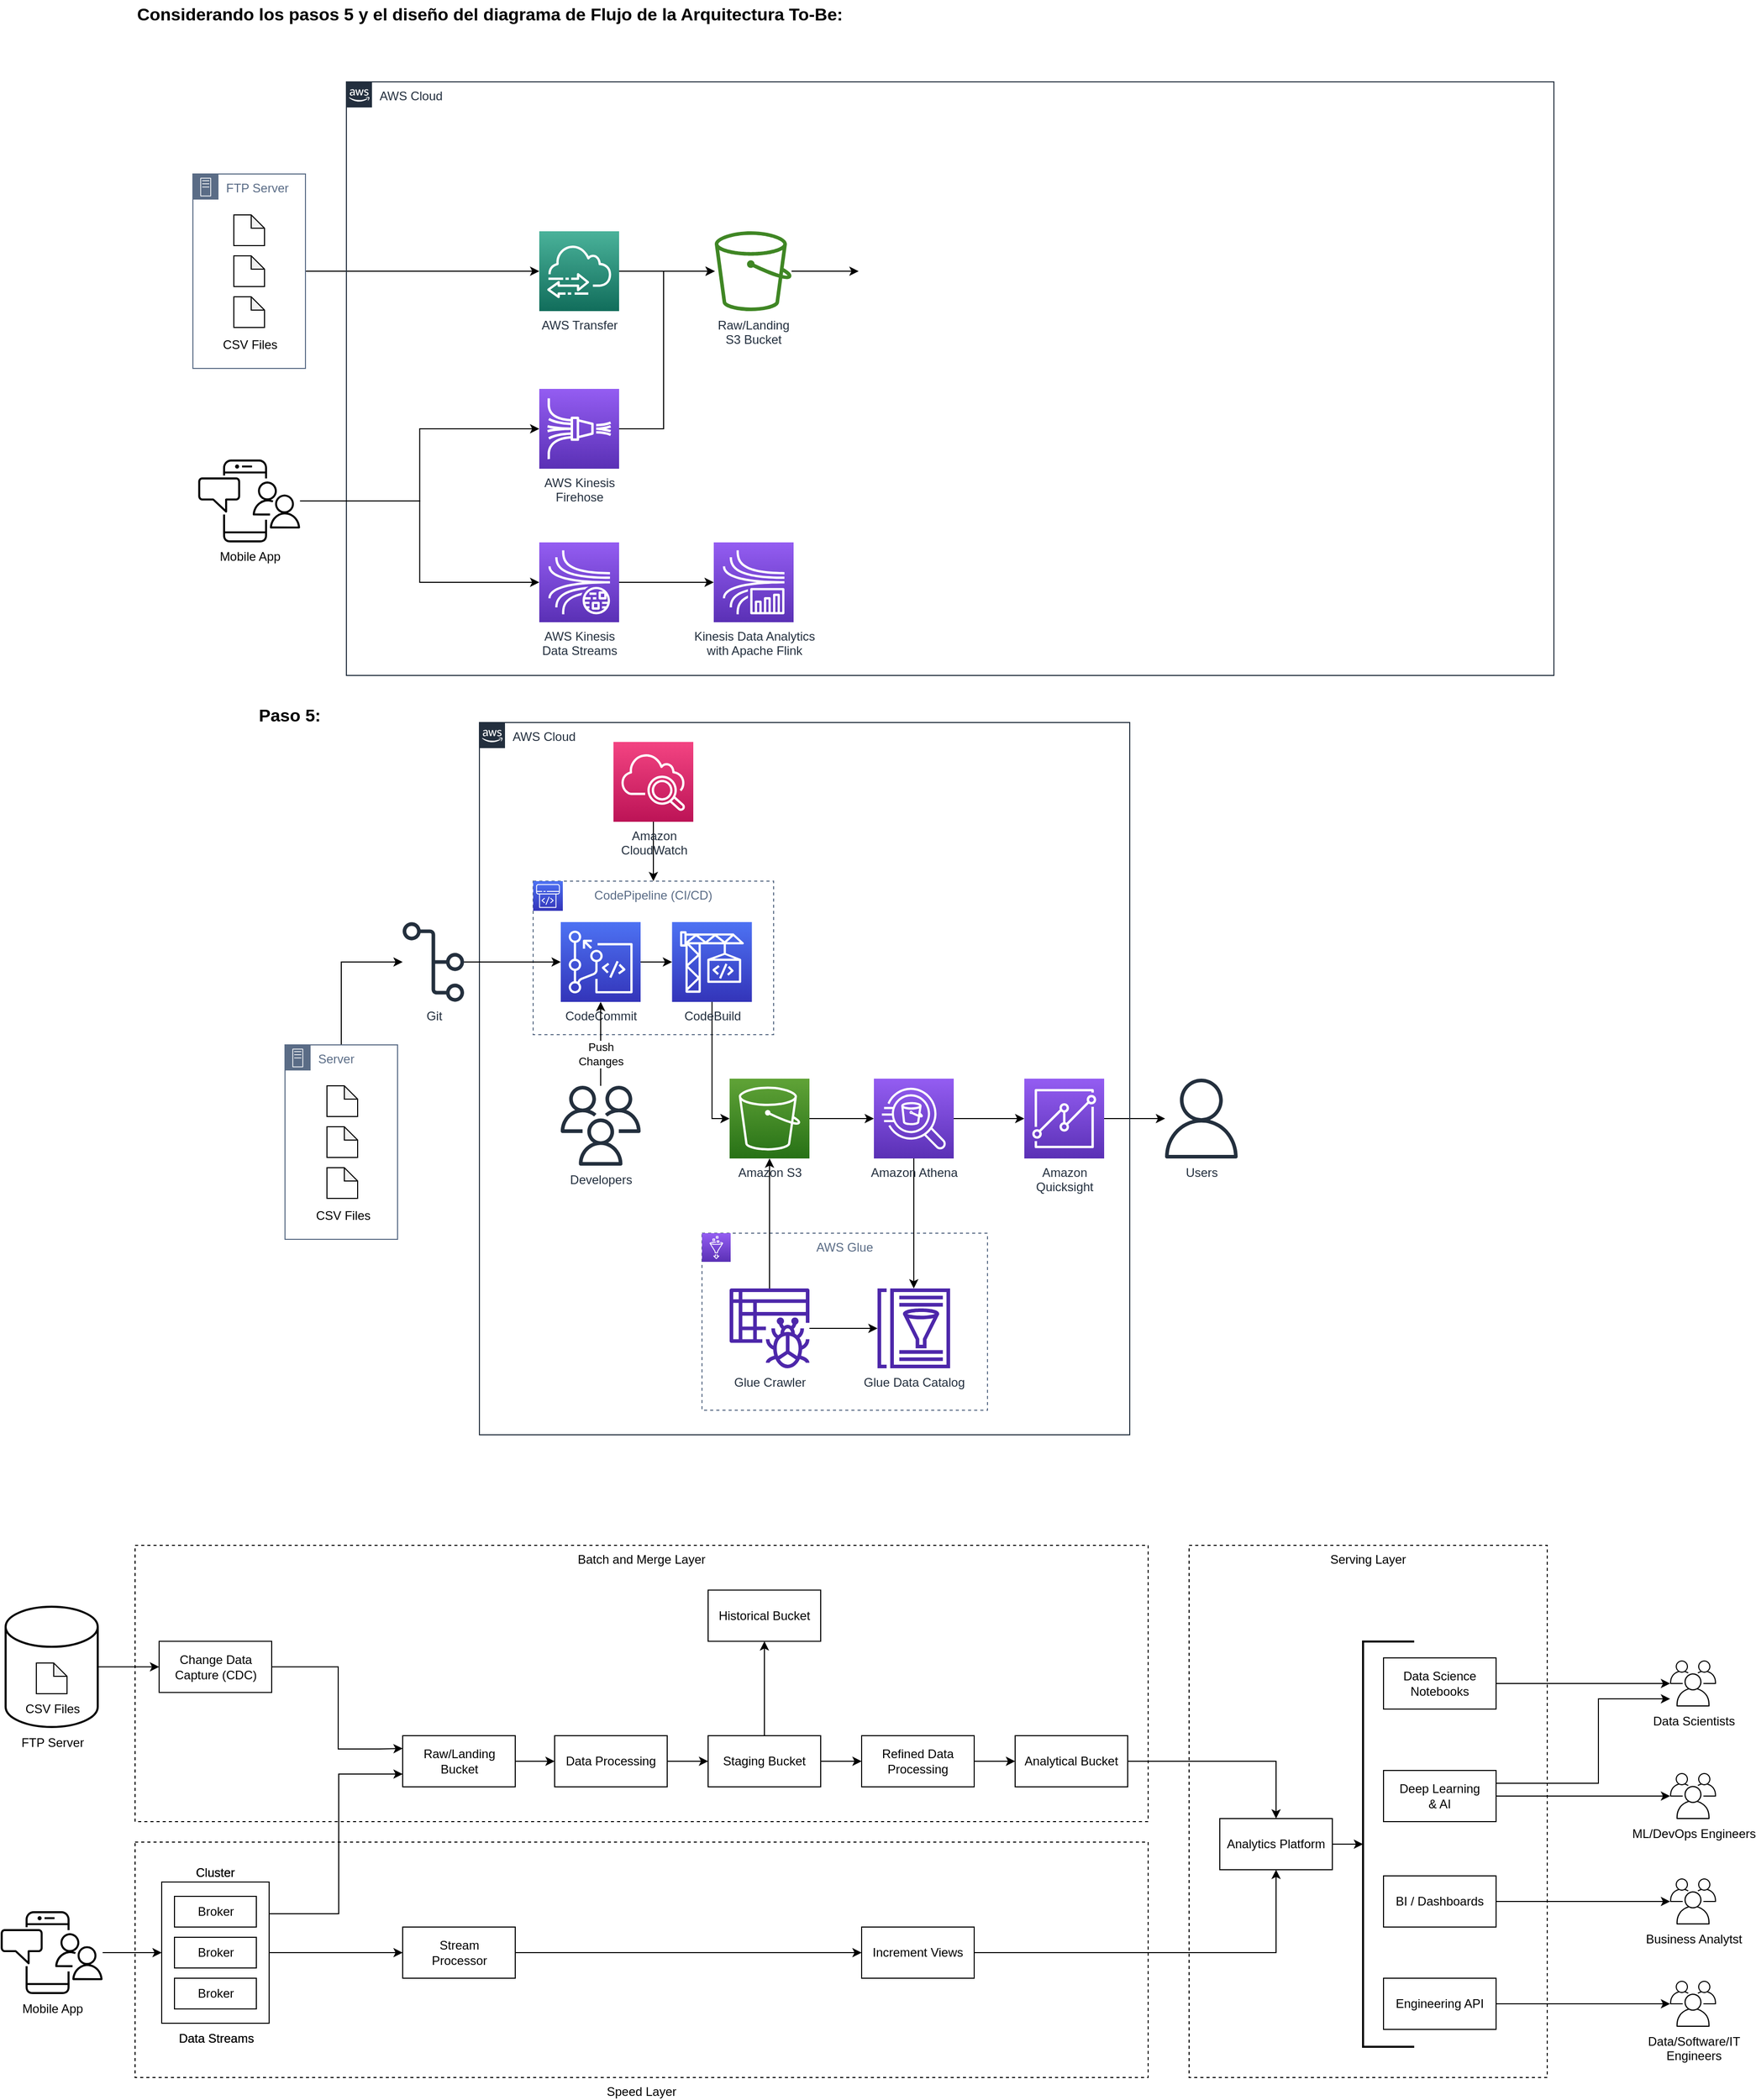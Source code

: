 <mxfile version="21.3.8" type="device">
  <diagram id="VjiHBbURuaKuqNiF4_2P" name="Page-1">
    <mxGraphModel dx="2074" dy="1596" grid="0" gridSize="10" guides="1" tooltips="1" connect="1" arrows="1" fold="1" page="0" pageScale="1" pageWidth="850" pageHeight="1100" math="0" shadow="0">
      <root>
        <mxCell id="0" />
        <mxCell id="1" parent="0" />
        <mxCell id="hySPJanrTj734puacxzn-197" value="AWS Glue" style="fillColor=none;strokeColor=#5A6C86;dashed=1;verticalAlign=top;fontStyle=0;fontColor=#5A6C86;whiteSpace=wrap;html=1;" vertex="1" parent="1">
          <mxGeometry x="554" y="505" width="279" height="173" as="geometry" />
        </mxCell>
        <mxCell id="hySPJanrTj734puacxzn-182" value="CodePipeline (CI/CD)" style="fillColor=none;strokeColor=#5A6C86;dashed=1;verticalAlign=top;fontStyle=0;fontColor=#5A6C86;whiteSpace=wrap;html=1;" vertex="1" parent="1">
          <mxGeometry x="389" y="161" width="235" height="150" as="geometry" />
        </mxCell>
        <mxCell id="hySPJanrTj734puacxzn-85" value="Batch and Merge Layer" style="fillColor=none;strokeColor=#000000;dashed=1;verticalAlign=top;fontStyle=0;fontColor=#000000;whiteSpace=wrap;html=1;" vertex="1" parent="1">
          <mxGeometry y="810" width="990" height="270" as="geometry" />
        </mxCell>
        <mxCell id="hySPJanrTj734puacxzn-19" style="edgeStyle=orthogonalEdgeStyle;rounded=0;orthogonalLoop=1;jettySize=auto;html=1;entryX=0;entryY=0.5;entryDx=0;entryDy=0;entryPerimeter=0;" edge="1" parent="1" source="hySPJanrTj734puacxzn-3" target="hySPJanrTj734puacxzn-18">
          <mxGeometry relative="1" as="geometry" />
        </mxCell>
        <mxCell id="hySPJanrTj734puacxzn-3" value="FTP Server" style="points=[[0,0],[0.25,0],[0.5,0],[0.75,0],[1,0],[1,0.25],[1,0.5],[1,0.75],[1,1],[0.75,1],[0.5,1],[0.25,1],[0,1],[0,0.75],[0,0.5],[0,0.25]];outlineConnect=0;gradientColor=none;html=1;whiteSpace=wrap;fontSize=12;fontStyle=0;container=1;pointerEvents=0;collapsible=0;recursiveResize=0;shape=mxgraph.aws4.group;grIcon=mxgraph.aws4.group_on_premise;strokeColor=#5A6C86;fillColor=none;verticalAlign=top;align=left;spacingLeft=30;fontColor=#5A6C86;dashed=0;" vertex="1" parent="1">
          <mxGeometry x="56.5" y="-530" width="110" height="190" as="geometry" />
        </mxCell>
        <mxCell id="hySPJanrTj734puacxzn-14" value="" style="shape=note;whiteSpace=wrap;html=1;backgroundOutline=1;darkOpacity=0.05;size=13;" vertex="1" parent="hySPJanrTj734puacxzn-3">
          <mxGeometry x="40" y="40" width="30" height="30" as="geometry" />
        </mxCell>
        <mxCell id="hySPJanrTj734puacxzn-15" value="" style="shape=note;whiteSpace=wrap;html=1;backgroundOutline=1;darkOpacity=0.05;size=13;" vertex="1" parent="hySPJanrTj734puacxzn-3">
          <mxGeometry x="40" y="80" width="30" height="30" as="geometry" />
        </mxCell>
        <mxCell id="hySPJanrTj734puacxzn-16" value="" style="shape=note;whiteSpace=wrap;html=1;backgroundOutline=1;darkOpacity=0.05;size=13;" vertex="1" parent="hySPJanrTj734puacxzn-3">
          <mxGeometry x="40" y="120" width="30" height="30" as="geometry" />
        </mxCell>
        <mxCell id="hySPJanrTj734puacxzn-17" value="CSV Files" style="text;html=1;align=center;verticalAlign=middle;resizable=0;points=[];autosize=1;strokeColor=none;fillColor=none;" vertex="1" parent="hySPJanrTj734puacxzn-3">
          <mxGeometry x="15" y="152" width="80" height="30" as="geometry" />
        </mxCell>
        <mxCell id="hySPJanrTj734puacxzn-21" value="AWS Cloud" style="points=[[0,0],[0.25,0],[0.5,0],[0.75,0],[1,0],[1,0.25],[1,0.5],[1,0.75],[1,1],[0.75,1],[0.5,1],[0.25,1],[0,1],[0,0.75],[0,0.5],[0,0.25]];outlineConnect=0;gradientColor=none;html=1;whiteSpace=wrap;fontSize=12;fontStyle=0;container=1;pointerEvents=0;collapsible=0;recursiveResize=0;shape=mxgraph.aws4.group;grIcon=mxgraph.aws4.group_aws_cloud_alt;strokeColor=#232F3E;fillColor=none;verticalAlign=top;align=left;spacingLeft=30;fontColor=#232F3E;dashed=0;" vertex="1" parent="1">
          <mxGeometry x="206.5" y="-620" width="1180" height="580" as="geometry" />
        </mxCell>
        <mxCell id="hySPJanrTj734puacxzn-143" style="edgeStyle=orthogonalEdgeStyle;rounded=0;orthogonalLoop=1;jettySize=auto;html=1;entryX=0;entryY=0.5;entryDx=0;entryDy=0;entryPerimeter=0;" edge="1" parent="hySPJanrTj734puacxzn-21" source="hySPJanrTj734puacxzn-134" target="hySPJanrTj734puacxzn-142">
          <mxGeometry relative="1" as="geometry" />
        </mxCell>
        <mxCell id="hySPJanrTj734puacxzn-134" value="AWS Kinesis&lt;br&gt;Data Streams" style="sketch=0;points=[[0,0,0],[0.25,0,0],[0.5,0,0],[0.75,0,0],[1,0,0],[0,1,0],[0.25,1,0],[0.5,1,0],[0.75,1,0],[1,1,0],[0,0.25,0],[0,0.5,0],[0,0.75,0],[1,0.25,0],[1,0.5,0],[1,0.75,0]];outlineConnect=0;fontColor=#232F3E;gradientColor=#945DF2;gradientDirection=north;fillColor=#5A30B5;strokeColor=#ffffff;dashed=0;verticalLabelPosition=bottom;verticalAlign=top;align=center;html=1;fontSize=12;fontStyle=0;aspect=fixed;shape=mxgraph.aws4.resourceIcon;resIcon=mxgraph.aws4.kinesis_data_streams;" vertex="1" parent="hySPJanrTj734puacxzn-21">
          <mxGeometry x="188.5" y="450" width="78" height="78" as="geometry" />
        </mxCell>
        <mxCell id="hySPJanrTj734puacxzn-139" value="AWS Kinesis&lt;br&gt;Firehose" style="sketch=0;points=[[0,0,0],[0.25,0,0],[0.5,0,0],[0.75,0,0],[1,0,0],[0,1,0],[0.25,1,0],[0.5,1,0],[0.75,1,0],[1,1,0],[0,0.25,0],[0,0.5,0],[0,0.75,0],[1,0.25,0],[1,0.5,0],[1,0.75,0]];outlineConnect=0;fontColor=#232F3E;gradientColor=#945DF2;gradientDirection=north;fillColor=#5A30B5;strokeColor=#ffffff;dashed=0;verticalLabelPosition=bottom;verticalAlign=top;align=center;html=1;fontSize=12;fontStyle=0;aspect=fixed;shape=mxgraph.aws4.resourceIcon;resIcon=mxgraph.aws4.kinesis_data_firehose;" vertex="1" parent="hySPJanrTj734puacxzn-21">
          <mxGeometry x="188.5" y="300" width="78" height="78" as="geometry" />
        </mxCell>
        <mxCell id="hySPJanrTj734puacxzn-9" value="Raw/Landing&lt;br&gt;S3 Bucket" style="sketch=0;outlineConnect=0;fontColor=#232F3E;gradientColor=none;fillColor=#3F8624;strokeColor=none;dashed=0;verticalLabelPosition=bottom;verticalAlign=top;align=center;html=1;fontSize=12;fontStyle=0;aspect=fixed;pointerEvents=1;shape=mxgraph.aws4.bucket;" vertex="1" parent="hySPJanrTj734puacxzn-21">
          <mxGeometry x="360" y="146" width="75" height="78" as="geometry" />
        </mxCell>
        <mxCell id="hySPJanrTj734puacxzn-141" style="edgeStyle=orthogonalEdgeStyle;rounded=0;orthogonalLoop=1;jettySize=auto;html=1;" edge="1" parent="hySPJanrTj734puacxzn-21" source="hySPJanrTj734puacxzn-139" target="hySPJanrTj734puacxzn-9">
          <mxGeometry relative="1" as="geometry">
            <Array as="points">
              <mxPoint x="310" y="339" />
              <mxPoint x="310" y="185" />
            </Array>
          </mxGeometry>
        </mxCell>
        <mxCell id="hySPJanrTj734puacxzn-20" style="edgeStyle=orthogonalEdgeStyle;rounded=0;orthogonalLoop=1;jettySize=auto;html=1;" edge="1" parent="hySPJanrTj734puacxzn-21" source="hySPJanrTj734puacxzn-18" target="hySPJanrTj734puacxzn-9">
          <mxGeometry relative="1" as="geometry" />
        </mxCell>
        <mxCell id="hySPJanrTj734puacxzn-18" value="AWS Transfer" style="sketch=0;points=[[0,0,0],[0.25,0,0],[0.5,0,0],[0.75,0,0],[1,0,0],[0,1,0],[0.25,1,0],[0.5,1,0],[0.75,1,0],[1,1,0],[0,0.25,0],[0,0.5,0],[0,0.75,0],[1,0.25,0],[1,0.5,0],[1,0.75,0]];outlineConnect=0;fontColor=#232F3E;gradientColor=#4AB29A;gradientDirection=north;fillColor=#116D5B;strokeColor=#ffffff;dashed=0;verticalLabelPosition=bottom;verticalAlign=top;align=center;html=1;fontSize=12;fontStyle=0;aspect=fixed;shape=mxgraph.aws4.resourceIcon;resIcon=mxgraph.aws4.datasync;" vertex="1" parent="hySPJanrTj734puacxzn-21">
          <mxGeometry x="188.5" y="146" width="78" height="78" as="geometry" />
        </mxCell>
        <mxCell id="hySPJanrTj734puacxzn-12" style="edgeStyle=orthogonalEdgeStyle;rounded=0;orthogonalLoop=1;jettySize=auto;html=1;" edge="1" parent="hySPJanrTj734puacxzn-21" source="hySPJanrTj734puacxzn-9">
          <mxGeometry relative="1" as="geometry">
            <mxPoint x="500.545" y="185" as="targetPoint" />
          </mxGeometry>
        </mxCell>
        <mxCell id="hySPJanrTj734puacxzn-142" value="Kinesis Data Analytics&lt;br&gt;with Apache Flink" style="sketch=0;points=[[0,0,0],[0.25,0,0],[0.5,0,0],[0.75,0,0],[1,0,0],[0,1,0],[0.25,1,0],[0.5,1,0],[0.75,1,0],[1,1,0],[0,0.25,0],[0,0.5,0],[0,0.75,0],[1,0.25,0],[1,0.5,0],[1,0.75,0]];outlineConnect=0;fontColor=#232F3E;gradientColor=#945DF2;gradientDirection=north;fillColor=#5A30B5;strokeColor=#ffffff;dashed=0;verticalLabelPosition=bottom;verticalAlign=top;align=center;html=1;fontSize=12;fontStyle=0;aspect=fixed;shape=mxgraph.aws4.resourceIcon;resIcon=mxgraph.aws4.kinesis_data_analytics;" vertex="1" parent="hySPJanrTj734puacxzn-21">
          <mxGeometry x="359" y="450" width="78" height="78" as="geometry" />
        </mxCell>
        <mxCell id="hySPJanrTj734puacxzn-64" style="edgeStyle=orthogonalEdgeStyle;rounded=0;orthogonalLoop=1;jettySize=auto;html=1;entryX=0;entryY=0.25;entryDx=0;entryDy=0;" edge="1" parent="1" source="hySPJanrTj734puacxzn-40" target="hySPJanrTj734puacxzn-43">
          <mxGeometry relative="1" as="geometry">
            <Array as="points">
              <mxPoint x="198.5" y="929" />
              <mxPoint x="198.5" y="1009" />
              <mxPoint x="238.5" y="1009" />
            </Array>
          </mxGeometry>
        </mxCell>
        <mxCell id="hySPJanrTj734puacxzn-40" value="Change Data Capture (CDC)" style="html=1;whiteSpace=wrap;" vertex="1" parent="1">
          <mxGeometry x="23.5" y="903.75" width="110" height="50" as="geometry" />
        </mxCell>
        <mxCell id="hySPJanrTj734puacxzn-78" style="edgeStyle=orthogonalEdgeStyle;rounded=0;orthogonalLoop=1;jettySize=auto;html=1;entryX=0;entryY=0.5;entryDx=0;entryDy=0;" edge="1" parent="1" source="hySPJanrTj734puacxzn-43" target="hySPJanrTj734puacxzn-77">
          <mxGeometry relative="1" as="geometry" />
        </mxCell>
        <mxCell id="hySPJanrTj734puacxzn-43" value="Raw/Landing&lt;br&gt;Bucket" style="html=1;whiteSpace=wrap;" vertex="1" parent="1">
          <mxGeometry x="261.5" y="996" width="110" height="50" as="geometry" />
        </mxCell>
        <mxCell id="hySPJanrTj734puacxzn-63" style="edgeStyle=orthogonalEdgeStyle;rounded=0;orthogonalLoop=1;jettySize=auto;html=1;entryX=0;entryY=0.5;entryDx=0;entryDy=0;" edge="1" parent="1" source="hySPJanrTj734puacxzn-45" target="hySPJanrTj734puacxzn-40">
          <mxGeometry relative="1" as="geometry" />
        </mxCell>
        <mxCell id="hySPJanrTj734puacxzn-45" value="" style="strokeWidth=2;html=1;shape=mxgraph.flowchart.database;whiteSpace=wrap;" vertex="1" parent="1">
          <mxGeometry x="-126.5" y="870" width="90" height="117.5" as="geometry" />
        </mxCell>
        <mxCell id="hySPJanrTj734puacxzn-47" value="FTP Server" style="text;html=1;align=center;verticalAlign=middle;resizable=0;points=[];autosize=1;strokeColor=none;fillColor=none;" vertex="1" parent="1">
          <mxGeometry x="-121.5" y="987.5" width="80" height="30" as="geometry" />
        </mxCell>
        <mxCell id="hySPJanrTj734puacxzn-48" value="" style="shape=note;whiteSpace=wrap;html=1;backgroundOutline=1;darkOpacity=0.05;size=13;" vertex="1" parent="1">
          <mxGeometry x="-96.5" y="925" width="30" height="30" as="geometry" />
        </mxCell>
        <mxCell id="hySPJanrTj734puacxzn-49" value="CSV Files" style="text;html=1;align=center;verticalAlign=middle;resizable=0;points=[];autosize=1;strokeColor=none;fillColor=none;" vertex="1" parent="1">
          <mxGeometry x="-121.5" y="955" width="80" height="30" as="geometry" />
        </mxCell>
        <mxCell id="hySPJanrTj734puacxzn-74" style="edgeStyle=orthogonalEdgeStyle;rounded=0;orthogonalLoop=1;jettySize=auto;html=1;entryX=0;entryY=0.75;entryDx=0;entryDy=0;exitX=1;exitY=0.25;exitDx=0;exitDy=0;" edge="1" parent="1" source="hySPJanrTj734puacxzn-72" target="hySPJanrTj734puacxzn-43">
          <mxGeometry relative="1" as="geometry">
            <Array as="points">
              <mxPoint x="131" y="1170" />
              <mxPoint x="199" y="1170" />
              <mxPoint x="199" y="1034" />
            </Array>
          </mxGeometry>
        </mxCell>
        <mxCell id="hySPJanrTj734puacxzn-72" value="Cluster" style="html=1;whiteSpace=wrap;labelPosition=center;verticalLabelPosition=top;align=center;verticalAlign=bottom;" vertex="1" parent="1">
          <mxGeometry x="26" y="1139" width="105" height="138" as="geometry" />
        </mxCell>
        <mxCell id="hySPJanrTj734puacxzn-69" value="Broker" style="html=1;whiteSpace=wrap;" vertex="1" parent="1">
          <mxGeometry x="38.5" y="1153" width="80" height="30" as="geometry" />
        </mxCell>
        <mxCell id="hySPJanrTj734puacxzn-70" value="Broker" style="html=1;whiteSpace=wrap;" vertex="1" parent="1">
          <mxGeometry x="38.5" y="1193" width="80" height="30" as="geometry" />
        </mxCell>
        <mxCell id="hySPJanrTj734puacxzn-71" value="Broker" style="html=1;whiteSpace=wrap;" vertex="1" parent="1">
          <mxGeometry x="38.5" y="1233" width="80" height="30" as="geometry" />
        </mxCell>
        <mxCell id="hySPJanrTj734puacxzn-75" value="Data Streams" style="text;html=1;align=center;verticalAlign=middle;resizable=0;points=[];autosize=1;strokeColor=none;fillColor=none;" vertex="1" parent="1">
          <mxGeometry x="28.5" y="1277" width="100" height="30" as="geometry" />
        </mxCell>
        <mxCell id="hySPJanrTj734puacxzn-86" value="Speed Layer" style="fillColor=none;strokeColor=#000000;dashed=1;verticalAlign=top;fontStyle=0;fontColor=#000000;whiteSpace=wrap;html=1;labelPosition=center;verticalLabelPosition=bottom;align=center;" vertex="1" parent="1">
          <mxGeometry y="1100" width="990" height="230" as="geometry" />
        </mxCell>
        <mxCell id="hySPJanrTj734puacxzn-99" style="edgeStyle=orthogonalEdgeStyle;rounded=0;orthogonalLoop=1;jettySize=auto;html=1;" edge="1" parent="1" source="hySPJanrTj734puacxzn-76" target="hySPJanrTj734puacxzn-98">
          <mxGeometry relative="1" as="geometry" />
        </mxCell>
        <mxCell id="hySPJanrTj734puacxzn-103" style="edgeStyle=orthogonalEdgeStyle;rounded=0;orthogonalLoop=1;jettySize=auto;html=1;" edge="1" parent="1" source="hySPJanrTj734puacxzn-76" target="hySPJanrTj734puacxzn-102">
          <mxGeometry relative="1" as="geometry" />
        </mxCell>
        <mxCell id="hySPJanrTj734puacxzn-76" value="Staging Bucket" style="html=1;whiteSpace=wrap;" vertex="1" parent="1">
          <mxGeometry x="560" y="996" width="110" height="50" as="geometry" />
        </mxCell>
        <mxCell id="hySPJanrTj734puacxzn-79" style="edgeStyle=orthogonalEdgeStyle;rounded=0;orthogonalLoop=1;jettySize=auto;html=1;" edge="1" parent="1" source="hySPJanrTj734puacxzn-77" target="hySPJanrTj734puacxzn-76">
          <mxGeometry relative="1" as="geometry" />
        </mxCell>
        <mxCell id="hySPJanrTj734puacxzn-77" value="Data Processing" style="html=1;whiteSpace=wrap;" vertex="1" parent="1">
          <mxGeometry x="410" y="996" width="110" height="50" as="geometry" />
        </mxCell>
        <mxCell id="hySPJanrTj734puacxzn-83" value="Data Scientists" style="sketch=0;outlineConnect=0;gradientColor=none;fontColor=#000000;strokeColor=none;fillColor=#000000;dashed=0;verticalLabelPosition=bottom;verticalAlign=top;align=center;html=1;fontSize=12;fontStyle=0;aspect=fixed;shape=mxgraph.aws4.illustration_users;pointerEvents=1" vertex="1" parent="1">
          <mxGeometry x="1500" y="922.5" width="45" height="45" as="geometry" />
        </mxCell>
        <mxCell id="hySPJanrTj734puacxzn-105" style="edgeStyle=orthogonalEdgeStyle;rounded=0;orthogonalLoop=1;jettySize=auto;html=1;entryX=0;entryY=0.5;entryDx=0;entryDy=0;" edge="1" parent="1" source="hySPJanrTj734puacxzn-88" target="hySPJanrTj734puacxzn-104">
          <mxGeometry relative="1" as="geometry" />
        </mxCell>
        <mxCell id="hySPJanrTj734puacxzn-88" value="Stream&lt;br&gt;Processor" style="html=1;whiteSpace=wrap;" vertex="1" parent="1">
          <mxGeometry x="261.5" y="1183" width="110" height="50" as="geometry" />
        </mxCell>
        <mxCell id="hySPJanrTj734puacxzn-73" style="edgeStyle=orthogonalEdgeStyle;rounded=0;orthogonalLoop=1;jettySize=auto;html=1;entryX=0;entryY=0.5;entryDx=0;entryDy=0;" edge="1" parent="1" source="hySPJanrTj734puacxzn-61" target="hySPJanrTj734puacxzn-72">
          <mxGeometry relative="1" as="geometry" />
        </mxCell>
        <mxCell id="hySPJanrTj734puacxzn-61" value="Mobile App" style="sketch=0;outlineConnect=0;gradientColor=none;fontColor=#000000;strokeColor=none;fillColor=#000000;dashed=0;verticalLabelPosition=bottom;verticalAlign=top;align=center;html=1;fontSize=12;fontStyle=0;aspect=fixed;shape=mxgraph.aws4.illustration_notification;pointerEvents=1" vertex="1" parent="1">
          <mxGeometry x="-131.5" y="1167.5" width="100" height="81" as="geometry" />
        </mxCell>
        <mxCell id="hySPJanrTj734puacxzn-94" style="edgeStyle=orthogonalEdgeStyle;rounded=0;orthogonalLoop=1;jettySize=auto;html=1;entryX=0;entryY=0.5;entryDx=0;entryDy=0;" edge="1" parent="1" source="hySPJanrTj734puacxzn-89" target="hySPJanrTj734puacxzn-88">
          <mxGeometry relative="1" as="geometry" />
        </mxCell>
        <mxCell id="hySPJanrTj734puacxzn-89" value="Cluster" style="html=1;whiteSpace=wrap;labelPosition=center;verticalLabelPosition=top;align=center;verticalAlign=bottom;" vertex="1" parent="1">
          <mxGeometry x="26" y="1139" width="105" height="138" as="geometry" />
        </mxCell>
        <mxCell id="hySPJanrTj734puacxzn-90" value="Broker" style="html=1;whiteSpace=wrap;" vertex="1" parent="1">
          <mxGeometry x="38.5" y="1193" width="80" height="30" as="geometry" />
        </mxCell>
        <mxCell id="hySPJanrTj734puacxzn-91" value="Broker" style="html=1;whiteSpace=wrap;" vertex="1" parent="1">
          <mxGeometry x="38.5" y="1153" width="80" height="30" as="geometry" />
        </mxCell>
        <mxCell id="hySPJanrTj734puacxzn-92" value="Broker" style="html=1;whiteSpace=wrap;" vertex="1" parent="1">
          <mxGeometry x="38.5" y="1233" width="80" height="30" as="geometry" />
        </mxCell>
        <mxCell id="hySPJanrTj734puacxzn-93" value="Data Streams" style="text;html=1;align=center;verticalAlign=middle;resizable=0;points=[];autosize=1;strokeColor=none;fillColor=none;" vertex="1" parent="1">
          <mxGeometry x="28.5" y="1277" width="100" height="30" as="geometry" />
        </mxCell>
        <mxCell id="hySPJanrTj734puacxzn-101" style="edgeStyle=orthogonalEdgeStyle;rounded=0;orthogonalLoop=1;jettySize=auto;html=1;entryX=0;entryY=0.5;entryDx=0;entryDy=0;" edge="1" parent="1" source="hySPJanrTj734puacxzn-98" target="hySPJanrTj734puacxzn-100">
          <mxGeometry relative="1" as="geometry" />
        </mxCell>
        <mxCell id="hySPJanrTj734puacxzn-98" value="Refined Data Processing" style="html=1;whiteSpace=wrap;" vertex="1" parent="1">
          <mxGeometry x="710" y="996" width="110" height="50" as="geometry" />
        </mxCell>
        <mxCell id="hySPJanrTj734puacxzn-107" style="edgeStyle=orthogonalEdgeStyle;rounded=0;orthogonalLoop=1;jettySize=auto;html=1;entryX=0.5;entryY=0;entryDx=0;entryDy=0;" edge="1" parent="1" source="hySPJanrTj734puacxzn-100" target="hySPJanrTj734puacxzn-106">
          <mxGeometry relative="1" as="geometry" />
        </mxCell>
        <mxCell id="hySPJanrTj734puacxzn-100" value="Analytical Bucket" style="html=1;whiteSpace=wrap;" vertex="1" parent="1">
          <mxGeometry x="860" y="996" width="110" height="50" as="geometry" />
        </mxCell>
        <mxCell id="hySPJanrTj734puacxzn-102" value="Historical Bucket" style="html=1;whiteSpace=wrap;" vertex="1" parent="1">
          <mxGeometry x="560" y="853.75" width="110" height="50" as="geometry" />
        </mxCell>
        <mxCell id="hySPJanrTj734puacxzn-108" style="edgeStyle=orthogonalEdgeStyle;rounded=0;orthogonalLoop=1;jettySize=auto;html=1;entryX=0.5;entryY=1;entryDx=0;entryDy=0;" edge="1" parent="1" source="hySPJanrTj734puacxzn-104" target="hySPJanrTj734puacxzn-106">
          <mxGeometry relative="1" as="geometry" />
        </mxCell>
        <mxCell id="hySPJanrTj734puacxzn-104" value="Increment Views" style="html=1;whiteSpace=wrap;" vertex="1" parent="1">
          <mxGeometry x="710" y="1183" width="110" height="50" as="geometry" />
        </mxCell>
        <mxCell id="hySPJanrTj734puacxzn-111" value="Serving Layer" style="fillColor=none;strokeColor=#000000;dashed=1;verticalAlign=top;fontStyle=0;fontColor=#000000;whiteSpace=wrap;html=1;" vertex="1" parent="1">
          <mxGeometry x="1030" y="810" width="350" height="520" as="geometry" />
        </mxCell>
        <mxCell id="hySPJanrTj734puacxzn-131" style="edgeStyle=orthogonalEdgeStyle;rounded=0;orthogonalLoop=1;jettySize=auto;html=1;entryX=0;entryY=0.5;entryDx=0;entryDy=0;entryPerimeter=0;" edge="1" parent="1" source="hySPJanrTj734puacxzn-106" target="hySPJanrTj734puacxzn-128">
          <mxGeometry relative="1" as="geometry" />
        </mxCell>
        <mxCell id="hySPJanrTj734puacxzn-106" value="Analytics Platform" style="html=1;whiteSpace=wrap;" vertex="1" parent="1">
          <mxGeometry x="1060" y="1077" width="110" height="50" as="geometry" />
        </mxCell>
        <mxCell id="hySPJanrTj734puacxzn-118" style="edgeStyle=orthogonalEdgeStyle;rounded=0;orthogonalLoop=1;jettySize=auto;html=1;" edge="1" parent="1" source="hySPJanrTj734puacxzn-112" target="hySPJanrTj734puacxzn-83">
          <mxGeometry relative="1" as="geometry" />
        </mxCell>
        <mxCell id="hySPJanrTj734puacxzn-112" value="Data Science&lt;br&gt;Notebooks" style="html=1;whiteSpace=wrap;" vertex="1" parent="1">
          <mxGeometry x="1220" y="920" width="110" height="50" as="geometry" />
        </mxCell>
        <mxCell id="hySPJanrTj734puacxzn-122" style="edgeStyle=orthogonalEdgeStyle;rounded=0;orthogonalLoop=1;jettySize=auto;html=1;" edge="1" parent="1" source="hySPJanrTj734puacxzn-113" target="hySPJanrTj734puacxzn-120">
          <mxGeometry relative="1" as="geometry" />
        </mxCell>
        <mxCell id="hySPJanrTj734puacxzn-113" value="BI / Dashboards" style="html=1;whiteSpace=wrap;" vertex="1" parent="1">
          <mxGeometry x="1220" y="1133" width="110" height="50" as="geometry" />
        </mxCell>
        <mxCell id="hySPJanrTj734puacxzn-123" style="edgeStyle=orthogonalEdgeStyle;rounded=0;orthogonalLoop=1;jettySize=auto;html=1;" edge="1" parent="1" source="hySPJanrTj734puacxzn-115" target="hySPJanrTj734puacxzn-121">
          <mxGeometry relative="1" as="geometry" />
        </mxCell>
        <mxCell id="hySPJanrTj734puacxzn-115" value="Engineering API" style="html=1;whiteSpace=wrap;" vertex="1" parent="1">
          <mxGeometry x="1220" y="1233" width="110" height="50" as="geometry" />
        </mxCell>
        <mxCell id="hySPJanrTj734puacxzn-125" style="edgeStyle=orthogonalEdgeStyle;rounded=0;orthogonalLoop=1;jettySize=auto;html=1;" edge="1" parent="1" source="hySPJanrTj734puacxzn-117" target="hySPJanrTj734puacxzn-124">
          <mxGeometry relative="1" as="geometry" />
        </mxCell>
        <mxCell id="hySPJanrTj734puacxzn-126" style="edgeStyle=orthogonalEdgeStyle;rounded=0;orthogonalLoop=1;jettySize=auto;html=1;exitX=1;exitY=0.25;exitDx=0;exitDy=0;" edge="1" parent="1" source="hySPJanrTj734puacxzn-117" target="hySPJanrTj734puacxzn-83">
          <mxGeometry relative="1" as="geometry">
            <Array as="points">
              <mxPoint x="1430" y="1043" />
              <mxPoint x="1430" y="960" />
            </Array>
          </mxGeometry>
        </mxCell>
        <mxCell id="hySPJanrTj734puacxzn-117" value="Deep Learning&lt;br&gt;&amp;amp; AI" style="html=1;whiteSpace=wrap;" vertex="1" parent="1">
          <mxGeometry x="1220" y="1030" width="110" height="50" as="geometry" />
        </mxCell>
        <mxCell id="hySPJanrTj734puacxzn-120" value="Business Analytst" style="sketch=0;outlineConnect=0;gradientColor=none;fontColor=#000000;strokeColor=none;fillColor=#000000;dashed=0;verticalLabelPosition=bottom;verticalAlign=top;align=center;html=1;fontSize=12;fontStyle=0;aspect=fixed;shape=mxgraph.aws4.illustration_users;pointerEvents=1" vertex="1" parent="1">
          <mxGeometry x="1500" y="1135.5" width="45" height="45" as="geometry" />
        </mxCell>
        <mxCell id="hySPJanrTj734puacxzn-121" value="Data/Software/IT&lt;br&gt;Engineers" style="sketch=0;outlineConnect=0;gradientColor=none;fontColor=#000000;strokeColor=none;fillColor=#000000;dashed=0;verticalLabelPosition=bottom;verticalAlign=top;align=center;html=1;fontSize=12;fontStyle=0;aspect=fixed;shape=mxgraph.aws4.illustration_users;pointerEvents=1" vertex="1" parent="1">
          <mxGeometry x="1500" y="1235.5" width="45" height="45" as="geometry" />
        </mxCell>
        <mxCell id="hySPJanrTj734puacxzn-124" value="ML/DevOps Engineers" style="sketch=0;outlineConnect=0;gradientColor=none;fontColor=#000000;strokeColor=none;fillColor=#000000;dashed=0;verticalLabelPosition=bottom;verticalAlign=top;align=center;html=1;fontSize=12;fontStyle=0;aspect=fixed;shape=mxgraph.aws4.illustration_users;pointerEvents=1" vertex="1" parent="1">
          <mxGeometry x="1500" y="1032.5" width="45" height="45" as="geometry" />
        </mxCell>
        <mxCell id="hySPJanrTj734puacxzn-128" value="" style="strokeWidth=2;html=1;shape=mxgraph.flowchart.annotation_1;align=left;pointerEvents=1;" vertex="1" parent="1">
          <mxGeometry x="1200" y="904" width="50" height="396" as="geometry" />
        </mxCell>
        <mxCell id="hySPJanrTj734puacxzn-132" value="Considerando los pasos 5 y el diseño del diagrama de Flujo de la Arquitectura To-Be:" style="text;html=1;align=left;verticalAlign=middle;resizable=0;points=[];autosize=1;strokeColor=none;fillColor=none;fontSize=17;fontStyle=1" vertex="1" parent="1">
          <mxGeometry y="-700" width="710" height="30" as="geometry" />
        </mxCell>
        <mxCell id="hySPJanrTj734puacxzn-135" style="edgeStyle=orthogonalEdgeStyle;rounded=0;orthogonalLoop=1;jettySize=auto;html=1;" edge="1" parent="1" source="hySPJanrTj734puacxzn-133" target="hySPJanrTj734puacxzn-134">
          <mxGeometry relative="1" as="geometry" />
        </mxCell>
        <mxCell id="hySPJanrTj734puacxzn-140" style="edgeStyle=orthogonalEdgeStyle;rounded=0;orthogonalLoop=1;jettySize=auto;html=1;entryX=0;entryY=0.5;entryDx=0;entryDy=0;entryPerimeter=0;" edge="1" parent="1" source="hySPJanrTj734puacxzn-133" target="hySPJanrTj734puacxzn-139">
          <mxGeometry relative="1" as="geometry" />
        </mxCell>
        <mxCell id="hySPJanrTj734puacxzn-133" value="Mobile App" style="sketch=0;outlineConnect=0;gradientColor=none;fontColor=#000000;strokeColor=none;fillColor=#000000;dashed=0;verticalLabelPosition=bottom;verticalAlign=top;align=center;html=1;fontSize=12;fontStyle=0;aspect=fixed;shape=mxgraph.aws4.illustration_notification;pointerEvents=1" vertex="1" parent="1">
          <mxGeometry x="61.5" y="-251" width="100" height="81" as="geometry" />
        </mxCell>
        <mxCell id="hySPJanrTj734puacxzn-158" value="Paso 5:" style="text;html=1;align=left;verticalAlign=middle;resizable=0;points=[];autosize=1;strokeColor=none;fillColor=none;fontSize=17;fontStyle=1" vertex="1" parent="1">
          <mxGeometry x="118.5" y="-15" width="80" height="30" as="geometry" />
        </mxCell>
        <mxCell id="hySPJanrTj734puacxzn-196" style="edgeStyle=orthogonalEdgeStyle;rounded=0;orthogonalLoop=1;jettySize=auto;html=1;" edge="1" parent="1" source="hySPJanrTj734puacxzn-159" target="hySPJanrTj734puacxzn-193">
          <mxGeometry relative="1" as="geometry">
            <Array as="points">
              <mxPoint x="202" y="240" />
            </Array>
          </mxGeometry>
        </mxCell>
        <mxCell id="hySPJanrTj734puacxzn-159" value="Server" style="points=[[0,0],[0.25,0],[0.5,0],[0.75,0],[1,0],[1,0.25],[1,0.5],[1,0.75],[1,1],[0.75,1],[0.5,1],[0.25,1],[0,1],[0,0.75],[0,0.5],[0,0.25]];outlineConnect=0;gradientColor=none;html=1;whiteSpace=wrap;fontSize=12;fontStyle=0;container=1;pointerEvents=0;collapsible=0;recursiveResize=0;shape=mxgraph.aws4.group;grIcon=mxgraph.aws4.group_on_premise;strokeColor=#5A6C86;fillColor=none;verticalAlign=top;align=left;spacingLeft=30;fontColor=#5A6C86;dashed=0;" vertex="1" parent="1">
          <mxGeometry x="146.5" y="321" width="110" height="190" as="geometry" />
        </mxCell>
        <mxCell id="hySPJanrTj734puacxzn-160" value="" style="shape=note;whiteSpace=wrap;html=1;backgroundOutline=1;darkOpacity=0.05;size=13;" vertex="1" parent="hySPJanrTj734puacxzn-159">
          <mxGeometry x="41" y="40" width="30" height="30" as="geometry" />
        </mxCell>
        <mxCell id="hySPJanrTj734puacxzn-161" value="" style="shape=note;whiteSpace=wrap;html=1;backgroundOutline=1;darkOpacity=0.05;size=13;" vertex="1" parent="hySPJanrTj734puacxzn-159">
          <mxGeometry x="41" y="80" width="30" height="30" as="geometry" />
        </mxCell>
        <mxCell id="hySPJanrTj734puacxzn-162" value="" style="shape=note;whiteSpace=wrap;html=1;backgroundOutline=1;darkOpacity=0.05;size=13;" vertex="1" parent="hySPJanrTj734puacxzn-159">
          <mxGeometry x="41" y="120" width="30" height="30" as="geometry" />
        </mxCell>
        <mxCell id="hySPJanrTj734puacxzn-163" value="CSV Files" style="text;html=1;align=center;verticalAlign=middle;resizable=0;points=[];autosize=1;strokeColor=none;fillColor=none;" vertex="1" parent="hySPJanrTj734puacxzn-159">
          <mxGeometry x="16" y="152" width="80" height="30" as="geometry" />
        </mxCell>
        <mxCell id="hySPJanrTj734puacxzn-164" value="" style="sketch=0;points=[[0,0,0],[0.25,0,0],[0.5,0,0],[0.75,0,0],[1,0,0],[0,1,0],[0.25,1,0],[0.5,1,0],[0.75,1,0],[1,1,0],[0,0.25,0],[0,0.5,0],[0,0.75,0],[1,0.25,0],[1,0.5,0],[1,0.75,0]];outlineConnect=0;fontColor=#232F3E;gradientColor=#945DF2;gradientDirection=north;fillColor=#5A30B5;strokeColor=#ffffff;dashed=0;verticalLabelPosition=bottom;verticalAlign=top;align=center;html=1;fontSize=12;fontStyle=0;aspect=fixed;shape=mxgraph.aws4.resourceIcon;resIcon=mxgraph.aws4.glue;" vertex="1" parent="1">
          <mxGeometry x="554" y="505" width="28" height="28" as="geometry" />
        </mxCell>
        <mxCell id="hySPJanrTj734puacxzn-204" style="edgeStyle=orthogonalEdgeStyle;rounded=0;orthogonalLoop=1;jettySize=auto;html=1;entryX=0.5;entryY=1;entryDx=0;entryDy=0;entryPerimeter=0;" edge="1" parent="1" source="hySPJanrTj734puacxzn-165" target="hySPJanrTj734puacxzn-174">
          <mxGeometry relative="1" as="geometry" />
        </mxCell>
        <mxCell id="hySPJanrTj734puacxzn-205" style="edgeStyle=orthogonalEdgeStyle;rounded=0;orthogonalLoop=1;jettySize=auto;html=1;" edge="1" parent="1" source="hySPJanrTj734puacxzn-165" target="hySPJanrTj734puacxzn-202">
          <mxGeometry relative="1" as="geometry" />
        </mxCell>
        <mxCell id="hySPJanrTj734puacxzn-165" value="Glue Crawler" style="sketch=0;outlineConnect=0;fontColor=#232F3E;gradientColor=none;fillColor=#4D27AA;strokeColor=none;dashed=0;verticalLabelPosition=bottom;verticalAlign=top;align=center;html=1;fontSize=12;fontStyle=0;aspect=fixed;pointerEvents=1;shape=mxgraph.aws4.glue_crawlers;" vertex="1" parent="1">
          <mxGeometry x="581" y="559" width="78" height="78" as="geometry" />
        </mxCell>
        <mxCell id="hySPJanrTj734puacxzn-200" style="edgeStyle=orthogonalEdgeStyle;rounded=0;orthogonalLoop=1;jettySize=auto;html=1;entryX=0;entryY=0.5;entryDx=0;entryDy=0;entryPerimeter=0;" edge="1" parent="1" source="hySPJanrTj734puacxzn-174" target="hySPJanrTj734puacxzn-199">
          <mxGeometry relative="1" as="geometry" />
        </mxCell>
        <mxCell id="hySPJanrTj734puacxzn-174" value="Amazon S3" style="sketch=0;points=[[0,0,0],[0.25,0,0],[0.5,0,0],[0.75,0,0],[1,0,0],[0,1,0],[0.25,1,0],[0.5,1,0],[0.75,1,0],[1,1,0],[0,0.25,0],[0,0.5,0],[0,0.75,0],[1,0.25,0],[1,0.5,0],[1,0.75,0]];outlineConnect=0;fontColor=#232F3E;gradientColor=#60A337;gradientDirection=north;fillColor=#277116;strokeColor=#ffffff;dashed=0;verticalLabelPosition=bottom;verticalAlign=top;align=center;html=1;fontSize=12;fontStyle=0;aspect=fixed;shape=mxgraph.aws4.resourceIcon;resIcon=mxgraph.aws4.s3;" vertex="1" parent="1">
          <mxGeometry x="581" y="354" width="78" height="78" as="geometry" />
        </mxCell>
        <mxCell id="hySPJanrTj734puacxzn-208" style="edgeStyle=orthogonalEdgeStyle;rounded=0;orthogonalLoop=1;jettySize=auto;html=1;" edge="1" parent="1" source="hySPJanrTj734puacxzn-180" target="hySPJanrTj734puacxzn-207">
          <mxGeometry relative="1" as="geometry" />
        </mxCell>
        <mxCell id="hySPJanrTj734puacxzn-180" value="Amazon&lt;br&gt;Quicksight" style="sketch=0;points=[[0,0,0],[0.25,0,0],[0.5,0,0],[0.75,0,0],[1,0,0],[0,1,0],[0.25,1,0],[0.5,1,0],[0.75,1,0],[1,1,0],[0,0.25,0],[0,0.5,0],[0,0.75,0],[1,0.25,0],[1,0.5,0],[1,0.75,0]];outlineConnect=0;fontColor=#232F3E;gradientColor=#945DF2;gradientDirection=north;fillColor=#5A30B5;strokeColor=#ffffff;dashed=0;verticalLabelPosition=bottom;verticalAlign=top;align=center;html=1;fontSize=12;fontStyle=0;aspect=fixed;shape=mxgraph.aws4.resourceIcon;resIcon=mxgraph.aws4.quicksight;" vertex="1" parent="1">
          <mxGeometry x="869" y="354" width="78" height="78" as="geometry" />
        </mxCell>
        <mxCell id="hySPJanrTj734puacxzn-185" value="AWS Cloud" style="points=[[0,0],[0.25,0],[0.5,0],[0.75,0],[1,0],[1,0.25],[1,0.5],[1,0.75],[1,1],[0.75,1],[0.5,1],[0.25,1],[0,1],[0,0.75],[0,0.5],[0,0.25]];outlineConnect=0;gradientColor=none;html=1;whiteSpace=wrap;fontSize=12;fontStyle=0;container=0;pointerEvents=0;collapsible=0;recursiveResize=0;shape=mxgraph.aws4.group;grIcon=mxgraph.aws4.group_aws_cloud_alt;strokeColor=#232F3E;fillColor=none;verticalAlign=top;align=left;spacingLeft=30;fontColor=#232F3E;dashed=0;" vertex="1" parent="1">
          <mxGeometry x="336.5" y="6" width="635.5" height="696" as="geometry" />
        </mxCell>
        <mxCell id="hySPJanrTj734puacxzn-190" value="" style="sketch=0;points=[[0,0,0],[0.25,0,0],[0.5,0,0],[0.75,0,0],[1,0,0],[0,1,0],[0.25,1,0],[0.5,1,0],[0.75,1,0],[1,1,0],[0,0.25,0],[0,0.5,0],[0,0.75,0],[1,0.25,0],[1,0.5,0],[1,0.75,0]];outlineConnect=0;fontColor=#232F3E;gradientColor=#4D72F3;gradientDirection=north;fillColor=#3334B9;strokeColor=#ffffff;dashed=0;verticalLabelPosition=bottom;verticalAlign=top;align=center;html=1;fontSize=12;fontStyle=0;aspect=fixed;shape=mxgraph.aws4.resourceIcon;resIcon=mxgraph.aws4.codepipeline;" vertex="1" parent="1">
          <mxGeometry x="389" y="161" width="29" height="29" as="geometry" />
        </mxCell>
        <mxCell id="hySPJanrTj734puacxzn-186" value="Developers" style="sketch=0;outlineConnect=0;fontColor=#232F3E;gradientColor=none;fillColor=#232F3D;strokeColor=none;dashed=0;verticalLabelPosition=bottom;verticalAlign=top;align=center;html=1;fontSize=12;fontStyle=0;aspect=fixed;pointerEvents=1;shape=mxgraph.aws4.users;" vertex="1" parent="1">
          <mxGeometry x="416" y="361" width="78" height="78" as="geometry" />
        </mxCell>
        <mxCell id="hySPJanrTj734puacxzn-213" style="edgeStyle=orthogonalEdgeStyle;rounded=0;orthogonalLoop=1;jettySize=auto;html=1;entryX=0;entryY=0.5;entryDx=0;entryDy=0;entryPerimeter=0;" edge="1" parent="1" source="hySPJanrTj734puacxzn-168" target="hySPJanrTj734puacxzn-174">
          <mxGeometry relative="1" as="geometry">
            <Array as="points">
              <mxPoint x="564" y="393" />
            </Array>
          </mxGeometry>
        </mxCell>
        <mxCell id="hySPJanrTj734puacxzn-168" value="CodeBuild" style="sketch=0;points=[[0,0,0],[0.25,0,0],[0.5,0,0],[0.75,0,0],[1,0,0],[0,1,0],[0.25,1,0],[0.5,1,0],[0.75,1,0],[1,1,0],[0,0.25,0],[0,0.5,0],[0,0.75,0],[1,0.25,0],[1,0.5,0],[1,0.75,0]];outlineConnect=0;fontColor=#232F3E;gradientColor=#4D72F3;gradientDirection=north;fillColor=#3334B9;strokeColor=#ffffff;dashed=0;verticalLabelPosition=bottom;verticalAlign=top;align=center;html=1;fontSize=12;fontStyle=0;aspect=fixed;shape=mxgraph.aws4.resourceIcon;resIcon=mxgraph.aws4.codebuild;" vertex="1" parent="1">
          <mxGeometry x="524.75" y="201" width="78" height="78" as="geometry" />
        </mxCell>
        <mxCell id="hySPJanrTj734puacxzn-195" style="edgeStyle=orthogonalEdgeStyle;rounded=0;orthogonalLoop=1;jettySize=auto;html=1;" edge="1" parent="1" source="hySPJanrTj734puacxzn-193" target="hySPJanrTj734puacxzn-166">
          <mxGeometry relative="1" as="geometry" />
        </mxCell>
        <mxCell id="hySPJanrTj734puacxzn-193" value="Git" style="sketch=0;outlineConnect=0;fontColor=#232F3E;gradientColor=none;fillColor=#232F3D;strokeColor=none;dashed=0;verticalLabelPosition=bottom;verticalAlign=top;align=center;html=1;fontSize=12;fontStyle=0;aspect=fixed;pointerEvents=1;shape=mxgraph.aws4.git_repository;" vertex="1" parent="1">
          <mxGeometry x="261.5" y="201" width="60" height="78" as="geometry" />
        </mxCell>
        <mxCell id="hySPJanrTj734puacxzn-166" value="CodeCommit" style="sketch=0;points=[[0,0,0],[0.25,0,0],[0.5,0,0],[0.75,0,0],[1,0,0],[0,1,0],[0.25,1,0],[0.5,1,0],[0.75,1,0],[1,1,0],[0,0.25,0],[0,0.5,0],[0,0.75,0],[1,0.25,0],[1,0.5,0],[1,0.75,0]];outlineConnect=0;fontColor=#232F3E;gradientColor=#4D72F3;gradientDirection=north;fillColor=#3334B9;strokeColor=#ffffff;dashed=0;verticalLabelPosition=bottom;verticalAlign=top;align=center;html=1;fontSize=12;fontStyle=0;aspect=fixed;shape=mxgraph.aws4.resourceIcon;resIcon=mxgraph.aws4.codecommit;" vertex="1" parent="1">
          <mxGeometry x="416" y="201" width="78" height="78" as="geometry" />
        </mxCell>
        <mxCell id="hySPJanrTj734puacxzn-188" style="edgeStyle=orthogonalEdgeStyle;rounded=0;orthogonalLoop=1;jettySize=auto;html=1;entryX=0.5;entryY=1;entryDx=0;entryDy=0;entryPerimeter=0;" edge="1" parent="1" source="hySPJanrTj734puacxzn-186" target="hySPJanrTj734puacxzn-166">
          <mxGeometry relative="1" as="geometry" />
        </mxCell>
        <mxCell id="hySPJanrTj734puacxzn-189" value="Push&lt;br&gt;Changes" style="edgeLabel;html=1;align=center;verticalAlign=middle;resizable=0;points=[];" vertex="1" connectable="0" parent="hySPJanrTj734puacxzn-188">
          <mxGeometry x="-0.248" relative="1" as="geometry">
            <mxPoint as="offset" />
          </mxGeometry>
        </mxCell>
        <mxCell id="hySPJanrTj734puacxzn-191" style="edgeStyle=orthogonalEdgeStyle;rounded=0;orthogonalLoop=1;jettySize=auto;html=1;" edge="1" parent="1" source="hySPJanrTj734puacxzn-166" target="hySPJanrTj734puacxzn-168">
          <mxGeometry relative="1" as="geometry" />
        </mxCell>
        <mxCell id="hySPJanrTj734puacxzn-201" style="edgeStyle=orthogonalEdgeStyle;rounded=0;orthogonalLoop=1;jettySize=auto;html=1;" edge="1" parent="1" source="hySPJanrTj734puacxzn-199" target="hySPJanrTj734puacxzn-180">
          <mxGeometry relative="1" as="geometry" />
        </mxCell>
        <mxCell id="hySPJanrTj734puacxzn-206" style="edgeStyle=orthogonalEdgeStyle;rounded=0;orthogonalLoop=1;jettySize=auto;html=1;" edge="1" parent="1" source="hySPJanrTj734puacxzn-199" target="hySPJanrTj734puacxzn-202">
          <mxGeometry relative="1" as="geometry" />
        </mxCell>
        <mxCell id="hySPJanrTj734puacxzn-199" value="Amazon Athena" style="sketch=0;points=[[0,0,0],[0.25,0,0],[0.5,0,0],[0.75,0,0],[1,0,0],[0,1,0],[0.25,1,0],[0.5,1,0],[0.75,1,0],[1,1,0],[0,0.25,0],[0,0.5,0],[0,0.75,0],[1,0.25,0],[1,0.5,0],[1,0.75,0]];outlineConnect=0;fontColor=#232F3E;gradientColor=#945DF2;gradientDirection=north;fillColor=#5A30B5;strokeColor=#ffffff;dashed=0;verticalLabelPosition=bottom;verticalAlign=top;align=center;html=1;fontSize=12;fontStyle=0;aspect=fixed;shape=mxgraph.aws4.resourceIcon;resIcon=mxgraph.aws4.athena;" vertex="1" parent="1">
          <mxGeometry x="722" y="354" width="78" height="78" as="geometry" />
        </mxCell>
        <mxCell id="hySPJanrTj734puacxzn-202" value="Glue Data Catalog" style="sketch=0;outlineConnect=0;fontColor=#232F3E;gradientColor=none;fillColor=#4D27AA;strokeColor=none;dashed=0;verticalLabelPosition=bottom;verticalAlign=top;align=center;html=1;fontSize=12;fontStyle=0;aspect=fixed;pointerEvents=1;shape=mxgraph.aws4.glue_data_catalog;" vertex="1" parent="1">
          <mxGeometry x="725" y="559" width="72" height="78" as="geometry" />
        </mxCell>
        <mxCell id="hySPJanrTj734puacxzn-207" value="Users" style="sketch=0;outlineConnect=0;fontColor=#232F3E;gradientColor=none;fillColor=#232F3D;strokeColor=none;dashed=0;verticalLabelPosition=bottom;verticalAlign=top;align=center;html=1;fontSize=12;fontStyle=0;aspect=fixed;pointerEvents=1;shape=mxgraph.aws4.user;" vertex="1" parent="1">
          <mxGeometry x="1003" y="354" width="78" height="78" as="geometry" />
        </mxCell>
        <mxCell id="hySPJanrTj734puacxzn-210" style="edgeStyle=orthogonalEdgeStyle;rounded=0;orthogonalLoop=1;jettySize=auto;html=1;entryX=0.5;entryY=0;entryDx=0;entryDy=0;" edge="1" parent="1" source="hySPJanrTj734puacxzn-209" target="hySPJanrTj734puacxzn-182">
          <mxGeometry relative="1" as="geometry">
            <Array as="points">
              <mxPoint x="507" y="85" />
            </Array>
          </mxGeometry>
        </mxCell>
        <mxCell id="hySPJanrTj734puacxzn-209" value="Amazon&lt;br&gt;CloudWatch" style="sketch=0;points=[[0,0,0],[0.25,0,0],[0.5,0,0],[0.75,0,0],[1,0,0],[0,1,0],[0.25,1,0],[0.5,1,0],[0.75,1,0],[1,1,0],[0,0.25,0],[0,0.5,0],[0,0.75,0],[1,0.25,0],[1,0.5,0],[1,0.75,0]];points=[[0,0,0],[0.25,0,0],[0.5,0,0],[0.75,0,0],[1,0,0],[0,1,0],[0.25,1,0],[0.5,1,0],[0.75,1,0],[1,1,0],[0,0.25,0],[0,0.5,0],[0,0.75,0],[1,0.25,0],[1,0.5,0],[1,0.75,0]];outlineConnect=0;fontColor=#232F3E;gradientColor=#F34482;gradientDirection=north;fillColor=#BC1356;strokeColor=#ffffff;dashed=0;verticalLabelPosition=bottom;verticalAlign=top;align=center;html=1;fontSize=12;fontStyle=0;aspect=fixed;shape=mxgraph.aws4.resourceIcon;resIcon=mxgraph.aws4.cloudwatch_2;" vertex="1" parent="1">
          <mxGeometry x="467.5" y="25" width="78" height="78" as="geometry" />
        </mxCell>
      </root>
    </mxGraphModel>
  </diagram>
</mxfile>
